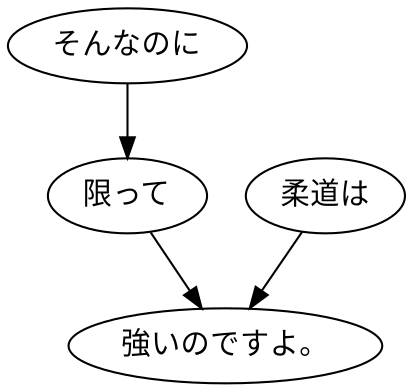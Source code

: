 digraph graph8050 {
	node0 [label="そんなのに"];
	node1 [label="限って"];
	node2 [label="柔道は"];
	node3 [label="強いのですよ。"];
	node0 -> node1;
	node1 -> node3;
	node2 -> node3;
}
